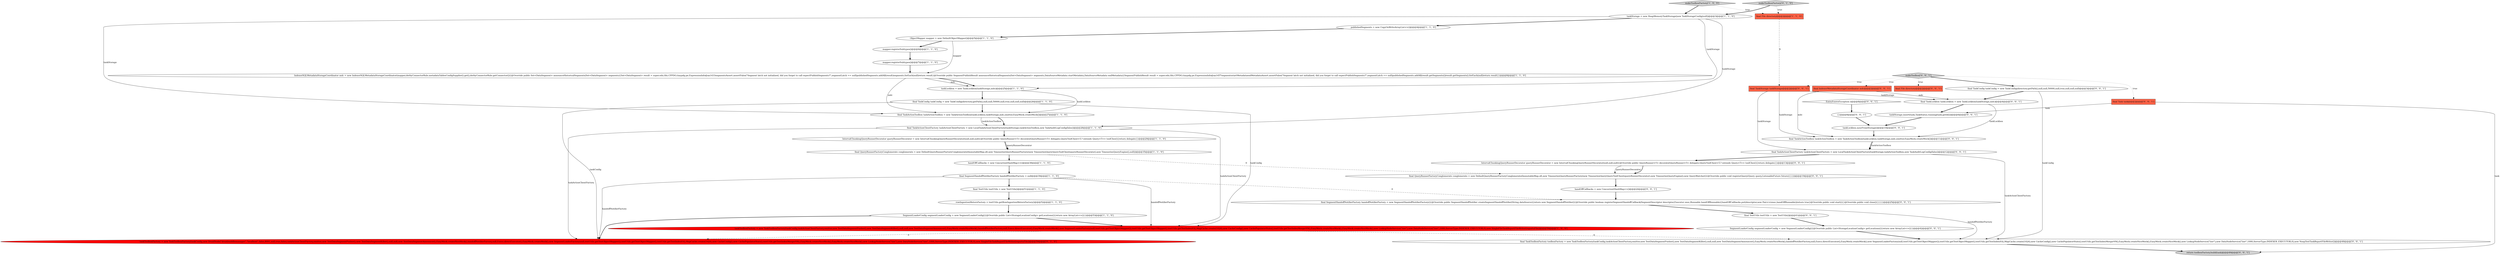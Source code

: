 digraph {
17 [style = filled, label = "mapper.registerSubtypes()@@@7@@@['1', '1', '0']", fillcolor = white, shape = ellipse image = "AAA0AAABBB1BBB"];
23 [style = filled, label = "final QueryRunnerFactoryConglomerate conglomerate = new DefaultQueryRunnerFactoryConglomerate(ImmutableMap.of(,new TimeseriesQueryRunnerFactory(new TimeseriesQueryQueryToolChest(queryRunnerDecorator),new TimeseriesQueryEngine(),new QueryWatcher(){@Override public void registerQuery(Query query,ListenableFuture future){}})))@@@19@@@['0', '0', '1']", fillcolor = white, shape = ellipse image = "AAA0AAABBB3BBB"];
2 [style = filled, label = "taskLockbox = new TaskLockbox(taskStorage,mdc)@@@25@@@['1', '1', '0']", fillcolor = white, shape = ellipse image = "AAA0AAABBB1BBB"];
14 [style = filled, label = "final QueryRunnerFactoryConglomerate conglomerate = new DefaultQueryRunnerFactoryConglomerate(ImmutableMap.of(,new TimeseriesQueryRunnerFactory(new TimeseriesQueryQueryToolChest(queryRunnerDecorator),new TimeseriesQueryEngine(),null)))@@@35@@@['1', '1', '0']", fillcolor = white, shape = ellipse image = "AAA0AAABBB1BBB"];
27 [style = filled, label = "final TestUtils testUtils = new TestUtils()@@@41@@@['0', '0', '1']", fillcolor = white, shape = ellipse image = "AAA0AAABBB3BBB"];
16 [style = filled, label = "mapper.registerSubtypes()@@@6@@@['1', '1', '0']", fillcolor = white, shape = ellipse image = "AAA0AAABBB1BBB"];
10 [style = filled, label = "IndexerSQLMetadataStorageCoordinator mdc = new IndexerSQLMetadataStorageCoordinator(mapper,derbyConnectorRule.metadataTablesConfigSupplier().get(),derbyConnectorRule.getConnector()){@Override public Set<DataSegment> announceHistoricalSegments(Set<DataSegment> segments){Set<DataSegment> result = super.edu.fdu.CPPDG.tinypdg.pe.ExpressionInfo@aa1433segmentsAssert.assertFalse(\"Segment latch not initialized, did you forget to call expectPublishSegments?\",segmentLatch == null)publishedSegments.addAll(result)segments.forEach(null)return result}@Override public SegmentPublishResult announceHistoricalSegments(Set<DataSegment> segments,DataSourceMetadata startMetadata,DataSourceMetadata endMetadata){SegmentPublishResult result = super.edu.fdu.CPPDG.tinypdg.pe.ExpressionInfo@aa1457segmentsstartMetadataendMetadataAssert.assertFalse(\"Segment latch not initialized, did you forget to call expectPublishSegments?\",segmentLatch == null)publishedSegments.addAll(result.getSegments())result.getSegments().forEach(null)return result}}@@@8@@@['1', '1', '0']", fillcolor = white, shape = ellipse image = "AAA0AAABBB1BBB"];
28 [style = filled, label = "EntryExistsException e@@@8@@@['0', '0', '1']", fillcolor = white, shape = diamond image = "AAA0AAABBB3BBB"];
31 [style = filled, label = "final Task task@@@2@@@['0', '0', '1']", fillcolor = tomato, shape = box image = "AAA0AAABBB3BBB"];
26 [style = filled, label = "final IndexerMetadataStorageCoordinator mdc@@@2@@@['0', '0', '1']", fillcolor = tomato, shape = box image = "AAA0AAABBB3BBB"];
24 [style = filled, label = "SegmentLoaderConfig segmentLoaderConfig = new SegmentLoaderConfig(){@Override public List<StorageLocationConfig> getLocations(){return new ArrayList<>()}}@@@42@@@['0', '0', '1']", fillcolor = white, shape = ellipse image = "AAA0AAABBB3BBB"];
30 [style = filled, label = "makeToolbox['0', '0', '1']", fillcolor = lightgray, shape = diamond image = "AAA0AAABBB3BBB"];
0 [style = filled, label = "publishedSegments = new CopyOnWriteArrayList<>()@@@4@@@['1', '1', '0']", fillcolor = white, shape = ellipse image = "AAA0AAABBB1BBB"];
42 [style = filled, label = "taskLockbox.syncFromStorage()@@@10@@@['0', '0', '1']", fillcolor = white, shape = ellipse image = "AAA0AAABBB3BBB"];
38 [style = filled, label = "final TaskStorage taskStorage@@@2@@@['0', '0', '1']", fillcolor = tomato, shape = box image = "AAA0AAABBB3BBB"];
1 [style = filled, label = "taskToolboxFactory = new TaskToolboxFactory(taskConfig,taskActionClientFactory,emitter,new TestDataSegmentPusher(),new TestDataSegmentKiller(),null,null,new TestDataSegmentAnnouncer(),EasyMock.createNiceMock(),handoffNotifierFactory,null,Execs.directExecutor(),EasyMock.createMock(),new SegmentLoaderFactory(null,testUtils.getTestObjectMapper()),testUtils.getTestObjectMapper(),testUtils.getTestIndexIO(),MapCache.create(1024),new CacheConfig(),new CachePopulatorStats(),testUtils.getTestIndexMergerV9(),EasyMock.createNiceMock(),EasyMock.createNiceMock(),new LookupNodeService(\"tier\"),new DataNodeService(\"tier\",1000,ServerType.INDEXER_EXECUTOR,0),new SingleFileTaskReportFileWriter(reportsFile))@@@59@@@['1', '0', '0']", fillcolor = red, shape = ellipse image = "AAA1AAABBB1BBB"];
11 [style = filled, label = "handOffCallbacks = new ConcurrentHashMap<>()@@@38@@@['1', '1', '0']", fillcolor = white, shape = ellipse image = "AAA0AAABBB1BBB"];
5 [style = filled, label = "final TaskConfig taskConfig = new TaskConfig(directory.getPath(),null,null,50000,null,true,null,null,null)@@@26@@@['1', '1', '0']", fillcolor = white, shape = ellipse image = "AAA0AAABBB1BBB"];
19 [style = filled, label = "SegmentLoaderConfig segmentLoaderConfig = new SegmentLoaderConfig(){@Override public List<StorageLocationConfig> getLocations(){return new ArrayList<>()}}@@@53@@@['1', '1', '0']", fillcolor = white, shape = ellipse image = "AAA0AAABBB1BBB"];
35 [style = filled, label = "final SegmentHandoffNotifierFactory handoffNotifierFactory = new SegmentHandoffNotifierFactory(){@Override public SegmentHandoffNotifier createSegmentHandoffNotifier(String dataSource){return new SegmentHandoffNotifier(){@Override public boolean registerSegmentHandoffCallback(SegmentDescriptor descriptor,Executor exec,Runnable handOffRunnable){handOffCallbacks.put(descriptor,new Pair<>(exec,handOffRunnable))return true}@Override public void start(){}@Override public void close(){}}}}@@@25@@@['0', '0', '1']", fillcolor = white, shape = ellipse image = "AAA0AAABBB3BBB"];
21 [style = filled, label = "taskToolboxFactory = new TaskToolboxFactory(taskConfig,new DruidNode(\"druid/middlemanager\",\"localhost\",false,8091,null,true,false),taskActionClientFactory,emitter,new TestDataSegmentPusher(),new TestDataSegmentKiller(),null,null,new TestDataSegmentAnnouncer(),EasyMock.createNiceMock(),handoffNotifierFactory,null,Execs.directExecutor(),EasyMock.createMock(),new SegmentLoaderFactory(null,testUtils.getTestObjectMapper()),testUtils.getTestObjectMapper(),testUtils.getTestIndexIO(),MapCache.create(1024),new CacheConfig(),new CachePopulatorStats(),testUtils.getTestIndexMergerV9(),EasyMock.createNiceMock(),EasyMock.createNiceMock(),new LookupNodeService(\"tier\"),new DataNodeService(\"tier\",1000,ServerType.INDEXER_EXECUTOR,0),new SingleFileTaskReportFileWriter(reportsFile))@@@59@@@['0', '1', '0']", fillcolor = red, shape = ellipse image = "AAA1AAABBB2BBB"];
36 [style = filled, label = "final File directory@@@2@@@['0', '0', '1']", fillcolor = tomato, shape = box image = "AAA0AAABBB3BBB"];
3 [style = filled, label = "IntervalChunkingQueryRunnerDecorator queryRunnerDecorator = new IntervalChunkingQueryRunnerDecorator(null,null,null){@Override public QueryRunner<T> decorate(QueryRunner<T> delegate,QueryToolChest<T,? extends Query<T>> toolChest){return delegate}}@@@29@@@['1', '1', '0']", fillcolor = white, shape = ellipse image = "AAA0AAABBB1BBB"];
40 [style = filled, label = "final TaskConfig taskConfig = new TaskConfig(directory.getPath(),null,null,50000,null,true,null,null,null)@@@3@@@['0', '0', '1']", fillcolor = white, shape = ellipse image = "AAA0AAABBB3BBB"];
39 [style = filled, label = "return toolboxFactory.build(task)@@@49@@@['0', '0', '1']", fillcolor = lightgray, shape = ellipse image = "AAA0AAABBB3BBB"];
34 [style = filled, label = "IntervalChunkingQueryRunnerDecorator queryRunnerDecorator = new IntervalChunkingQueryRunnerDecorator(null,null,null){@Override public QueryRunner<T> decorate(QueryRunner<T> delegate,QueryToolChest<T,? extends Query<T>> toolChest){return delegate}}@@@13@@@['0', '0', '1']", fillcolor = white, shape = ellipse image = "AAA0AAABBB3BBB"];
25 [style = filled, label = "handOffCallbacks = new ConcurrentHashMap<>()@@@24@@@['0', '0', '1']", fillcolor = white, shape = ellipse image = "AAA0AAABBB3BBB"];
15 [style = filled, label = "rowIngestionMetersFactory = testUtils.getRowIngestionMetersFactory()@@@52@@@['1', '1', '0']", fillcolor = white, shape = ellipse image = "AAA0AAABBB1BBB"];
6 [style = filled, label = "final File directory@@@2@@@['1', '1', '0']", fillcolor = tomato, shape = box image = "AAA0AAABBB1BBB"];
33 [style = filled, label = "final TaskLockbox taskLockbox = new TaskLockbox(taskStorage,mdc)@@@4@@@['0', '0', '1']", fillcolor = white, shape = ellipse image = "AAA0AAABBB3BBB"];
41 [style = filled, label = "final TaskActionClientFactory taskActionClientFactory = new LocalTaskActionClientFactory(taskStorage,taskActionToolbox,new TaskAuditLogConfig(false))@@@12@@@['0', '0', '1']", fillcolor = white, shape = ellipse image = "AAA0AAABBB3BBB"];
13 [style = filled, label = "final TestUtils testUtils = new TestUtils()@@@51@@@['1', '1', '0']", fillcolor = white, shape = ellipse image = "AAA0AAABBB1BBB"];
8 [style = filled, label = "final TaskActionToolbox taskActionToolbox = new TaskActionToolbox(taskLockbox,taskStorage,mdc,emitter,EasyMock.createMock())@@@27@@@['1', '1', '0']", fillcolor = white, shape = ellipse image = "AAA0AAABBB1BBB"];
7 [style = filled, label = "ObjectMapper mapper = new DefaultObjectMapper()@@@5@@@['1', '1', '0']", fillcolor = white, shape = ellipse image = "AAA0AAABBB1BBB"];
32 [style = filled, label = "final TaskActionToolbox taskActionToolbox = new TaskActionToolbox(taskLockbox,taskStorage,mdc,emitter,EasyMock.createMock())@@@11@@@['0', '0', '1']", fillcolor = white, shape = ellipse image = "AAA0AAABBB3BBB"];
9 [style = filled, label = "makeToolboxFactory['1', '0', '0']", fillcolor = lightgray, shape = diamond image = "AAA0AAABBB1BBB"];
22 [style = filled, label = "final TaskToolboxFactory toolboxFactory = new TaskToolboxFactory(taskConfig,taskActionClientFactory,emitter,new TestDataSegmentPusher(),new TestDataSegmentKiller(),null,null,new TestDataSegmentAnnouncer(),EasyMock.createNiceMock(),handoffNotifierFactory,null,Execs.directExecutor(),EasyMock.createMock(),new SegmentLoaderFactory(null,testUtils.getTestObjectMapper()),testUtils.getTestObjectMapper(),testUtils.getTestIndexIO(),MapCache.create(1024),new CacheConfig(),new CachePopulatorStats(),testUtils.getTestIndexMergerV9(),EasyMock.createNiceMock(),EasyMock.createNiceMock(),new LookupNodeService(\"tier\"),new DataNodeService(\"tier\",1000,ServerType.INDEXER_EXECUTOR,0),new NoopTestTaskReportFileWriter())@@@48@@@['0', '0', '1']", fillcolor = white, shape = ellipse image = "AAA0AAABBB3BBB"];
29 [style = filled, label = "taskStorage.insert(task,TaskStatus.running(task.getId()))@@@6@@@['0', '0', '1']", fillcolor = white, shape = ellipse image = "AAA0AAABBB3BBB"];
18 [style = filled, label = "final TaskActionClientFactory taskActionClientFactory = new LocalTaskActionClientFactory(taskStorage,taskActionToolbox,new TaskAuditLogConfig(false))@@@28@@@['1', '1', '0']", fillcolor = white, shape = ellipse image = "AAA0AAABBB1BBB"];
20 [style = filled, label = "makeToolboxFactory['0', '1', '0']", fillcolor = lightgray, shape = diamond image = "AAA0AAABBB2BBB"];
4 [style = filled, label = "taskStorage = new HeapMemoryTaskStorage(new TaskStorageConfig(null))@@@3@@@['1', '1', '0']", fillcolor = white, shape = ellipse image = "AAA0AAABBB1BBB"];
37 [style = filled, label = "{}@@@8@@@['0', '0', '1']", fillcolor = white, shape = ellipse image = "AAA0AAABBB3BBB"];
12 [style = filled, label = "final SegmentHandoffNotifierFactory handoffNotifierFactory = null@@@39@@@['1', '1', '0']", fillcolor = white, shape = ellipse image = "AAA0AAABBB1BBB"];
10->2 [style = solid, label="mdc"];
17->10 [style = bold, label=""];
35->22 [style = solid, label="handoffNotifierFactory"];
5->8 [style = bold, label=""];
18->3 [style = bold, label=""];
23->25 [style = bold, label=""];
35->27 [style = bold, label=""];
20->6 [style = dotted, label="true"];
28->37 [style = bold, label=""];
31->29 [style = solid, label="task"];
5->21 [style = solid, label="taskConfig"];
12->35 [style = dashed, label="0"];
38->41 [style = solid, label="taskStorage"];
8->18 [style = bold, label=""];
8->18 [style = solid, label="taskActionToolbox"];
9->4 [style = bold, label=""];
5->1 [style = solid, label="taskConfig"];
3->14 [style = bold, label=""];
2->8 [style = solid, label="taskLockbox"];
40->22 [style = solid, label="taskConfig"];
26->33 [style = solid, label="mdc"];
6->38 [style = dashed, label="0"];
11->12 [style = bold, label=""];
1->21 [style = dashed, label="0"];
12->21 [style = solid, label="handoffNotifierFactory"];
30->26 [style = dotted, label="true"];
16->17 [style = bold, label=""];
10->8 [style = solid, label="mdc"];
15->19 [style = bold, label=""];
25->35 [style = bold, label=""];
24->22 [style = bold, label=""];
9->6 [style = dotted, label="true"];
31->39 [style = solid, label="task"];
4->2 [style = solid, label="taskStorage"];
30->36 [style = dotted, label="true"];
1->22 [style = dashed, label="0"];
20->4 [style = bold, label=""];
4->0 [style = bold, label=""];
0->7 [style = bold, label=""];
33->29 [style = bold, label=""];
26->32 [style = solid, label="mdc"];
32->41 [style = solid, label="taskActionToolbox"];
41->22 [style = solid, label="taskActionClientFactory"];
34->23 [style = solid, label="queryRunnerDecorator"];
12->13 [style = bold, label=""];
18->1 [style = solid, label="taskActionClientFactory"];
19->1 [style = bold, label=""];
40->33 [style = bold, label=""];
14->23 [style = dashed, label="0"];
30->31 [style = dotted, label="true"];
38->32 [style = solid, label="taskStorage"];
12->1 [style = solid, label="handoffNotifierFactory"];
38->33 [style = solid, label="taskStorage"];
29->42 [style = bold, label=""];
18->21 [style = solid, label="taskActionClientFactory"];
7->16 [style = bold, label=""];
42->32 [style = bold, label=""];
22->39 [style = bold, label=""];
30->40 [style = bold, label=""];
33->32 [style = solid, label="taskLockbox"];
10->2 [style = bold, label=""];
32->41 [style = bold, label=""];
34->23 [style = bold, label=""];
13->15 [style = bold, label=""];
27->24 [style = bold, label=""];
30->38 [style = dotted, label="true"];
3->14 [style = solid, label="queryRunnerDecorator"];
4->18 [style = solid, label="taskStorage"];
14->11 [style = bold, label=""];
41->34 [style = bold, label=""];
37->42 [style = bold, label=""];
4->8 [style = solid, label="taskStorage"];
2->5 [style = bold, label=""];
7->10 [style = solid, label="mapper"];
19->21 [style = bold, label=""];
}
